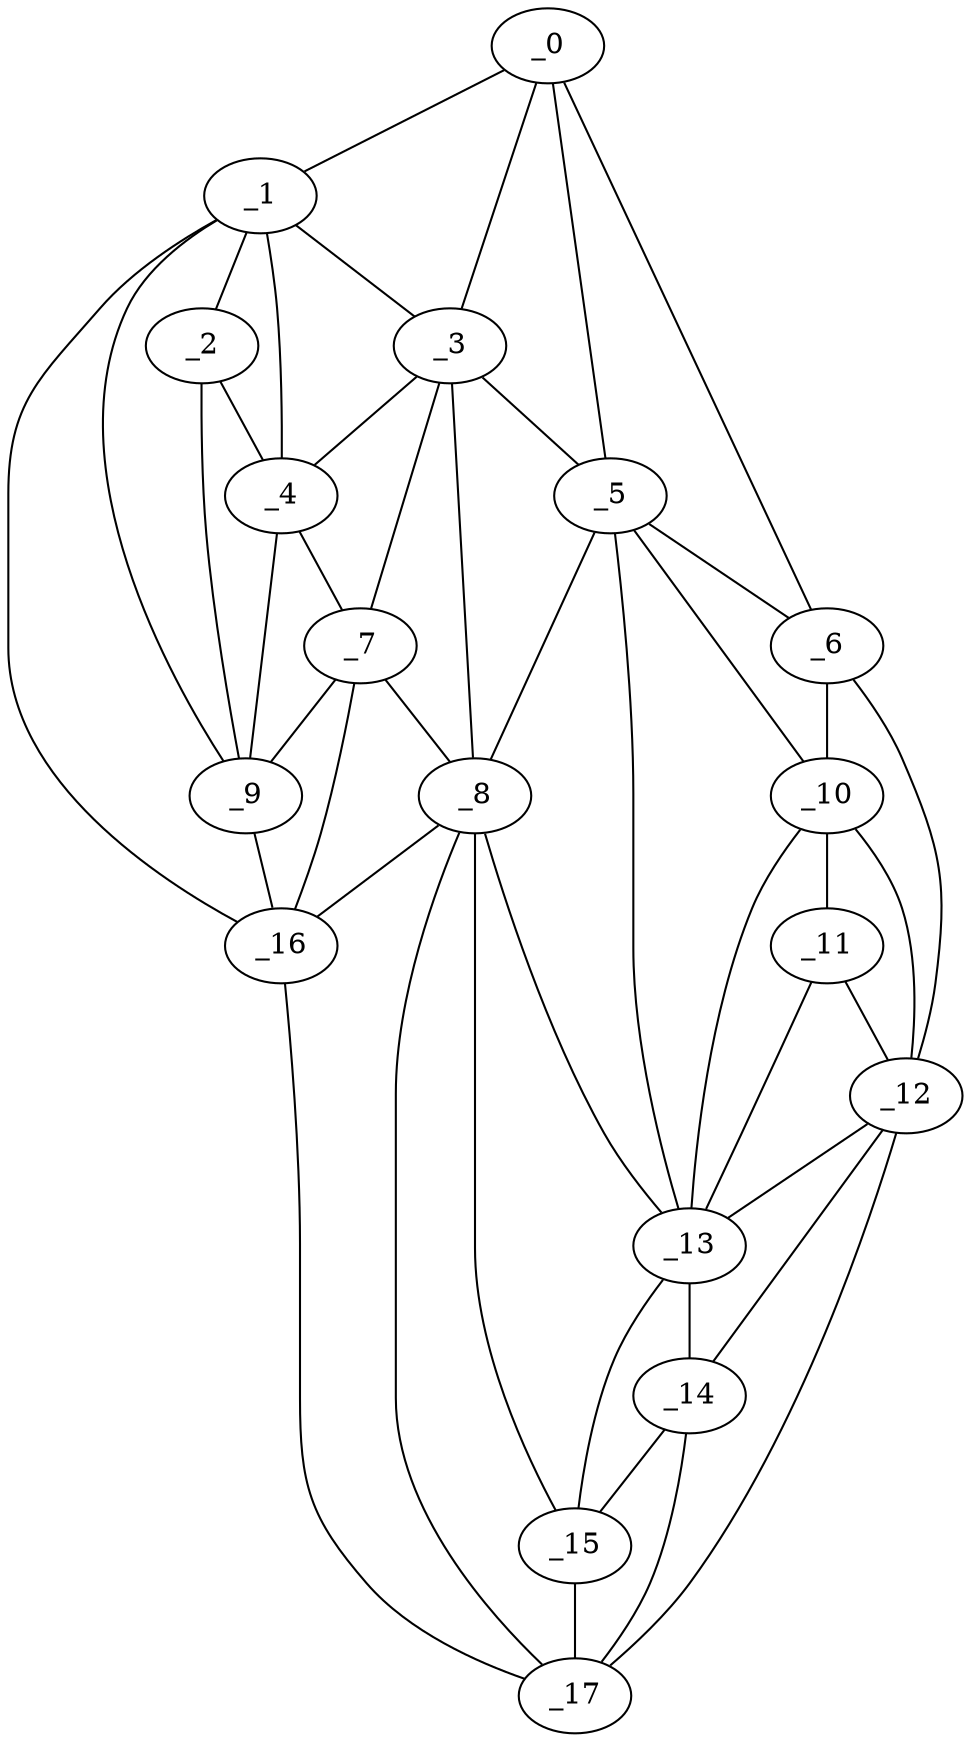graph "obj13__165.gxl" {
	_0	 [x=33,
		y=28];
	_1	 [x=35,
		y=126];
	_0 -- _1	 [valence=1];
	_3	 [x=46,
		y=88];
	_0 -- _3	 [valence=1];
	_5	 [x=51,
		y=23];
	_0 -- _5	 [valence=2];
	_6	 [x=54,
		y=5];
	_0 -- _6	 [valence=1];
	_2	 [x=45,
		y=111];
	_1 -- _2	 [valence=2];
	_1 -- _3	 [valence=2];
	_4	 [x=46,
		y=102];
	_1 -- _4	 [valence=2];
	_9	 [x=64,
		y=110];
	_1 -- _9	 [valence=2];
	_16	 [x=98,
		y=119];
	_1 -- _16	 [valence=1];
	_2 -- _4	 [valence=2];
	_2 -- _9	 [valence=1];
	_3 -- _4	 [valence=2];
	_3 -- _5	 [valence=2];
	_7	 [x=62,
		y=101];
	_3 -- _7	 [valence=1];
	_8	 [x=63,
		y=89];
	_3 -- _8	 [valence=2];
	_4 -- _7	 [valence=1];
	_4 -- _9	 [valence=2];
	_5 -- _6	 [valence=1];
	_5 -- _8	 [valence=2];
	_10	 [x=65,
		y=13];
	_5 -- _10	 [valence=1];
	_13	 [x=80,
		y=22];
	_5 -- _13	 [valence=2];
	_6 -- _10	 [valence=2];
	_12	 [x=78,
		y=5];
	_6 -- _12	 [valence=1];
	_7 -- _8	 [valence=2];
	_7 -- _9	 [valence=2];
	_7 -- _16	 [valence=1];
	_8 -- _13	 [valence=2];
	_15	 [x=96,
		y=31];
	_8 -- _15	 [valence=1];
	_8 -- _16	 [valence=2];
	_17	 [x=102,
		y=34];
	_8 -- _17	 [valence=2];
	_9 -- _16	 [valence=2];
	_11	 [x=75,
		y=14];
	_10 -- _11	 [valence=2];
	_10 -- _12	 [valence=2];
	_10 -- _13	 [valence=2];
	_11 -- _12	 [valence=1];
	_11 -- _13	 [valence=2];
	_12 -- _13	 [valence=2];
	_14	 [x=92,
		y=24];
	_12 -- _14	 [valence=1];
	_12 -- _17	 [valence=1];
	_13 -- _14	 [valence=1];
	_13 -- _15	 [valence=2];
	_14 -- _15	 [valence=2];
	_14 -- _17	 [valence=2];
	_15 -- _17	 [valence=1];
	_16 -- _17	 [valence=1];
}
